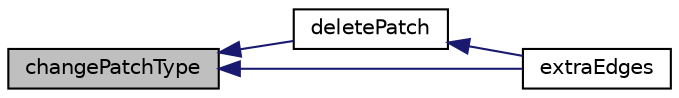 digraph "changePatchType"
{
  bgcolor="transparent";
  edge [fontname="Helvetica",fontsize="10",labelfontname="Helvetica",labelfontsize="10"];
  node [fontname="Helvetica",fontsize="10",shape=record];
  rankdir="LR";
  Node1 [label="changePatchType",height=0.2,width=0.4,color="black", fillcolor="grey75", style="filled", fontcolor="black"];
  Node1 -> Node2 [dir="back",color="midnightblue",fontsize="10",style="solid",fontname="Helvetica"];
  Node2 [label="deletePatch",height=0.2,width=0.4,color="black",URL="$a00150.html#a35bae3d1fccc75f1edba03069229ce71",tooltip="Delete from patch list. "];
  Node2 -> Node3 [dir="back",color="midnightblue",fontsize="10",style="solid",fontname="Helvetica"];
  Node3 [label="extraEdges",height=0.2,width=0.4,color="black",URL="$a00150.html#a3d3df28c0f1e09faa28552234f4fdec2",tooltip="Indices into edges of additional edges. "];
  Node1 -> Node3 [dir="back",color="midnightblue",fontsize="10",style="solid",fontname="Helvetica"];
}
